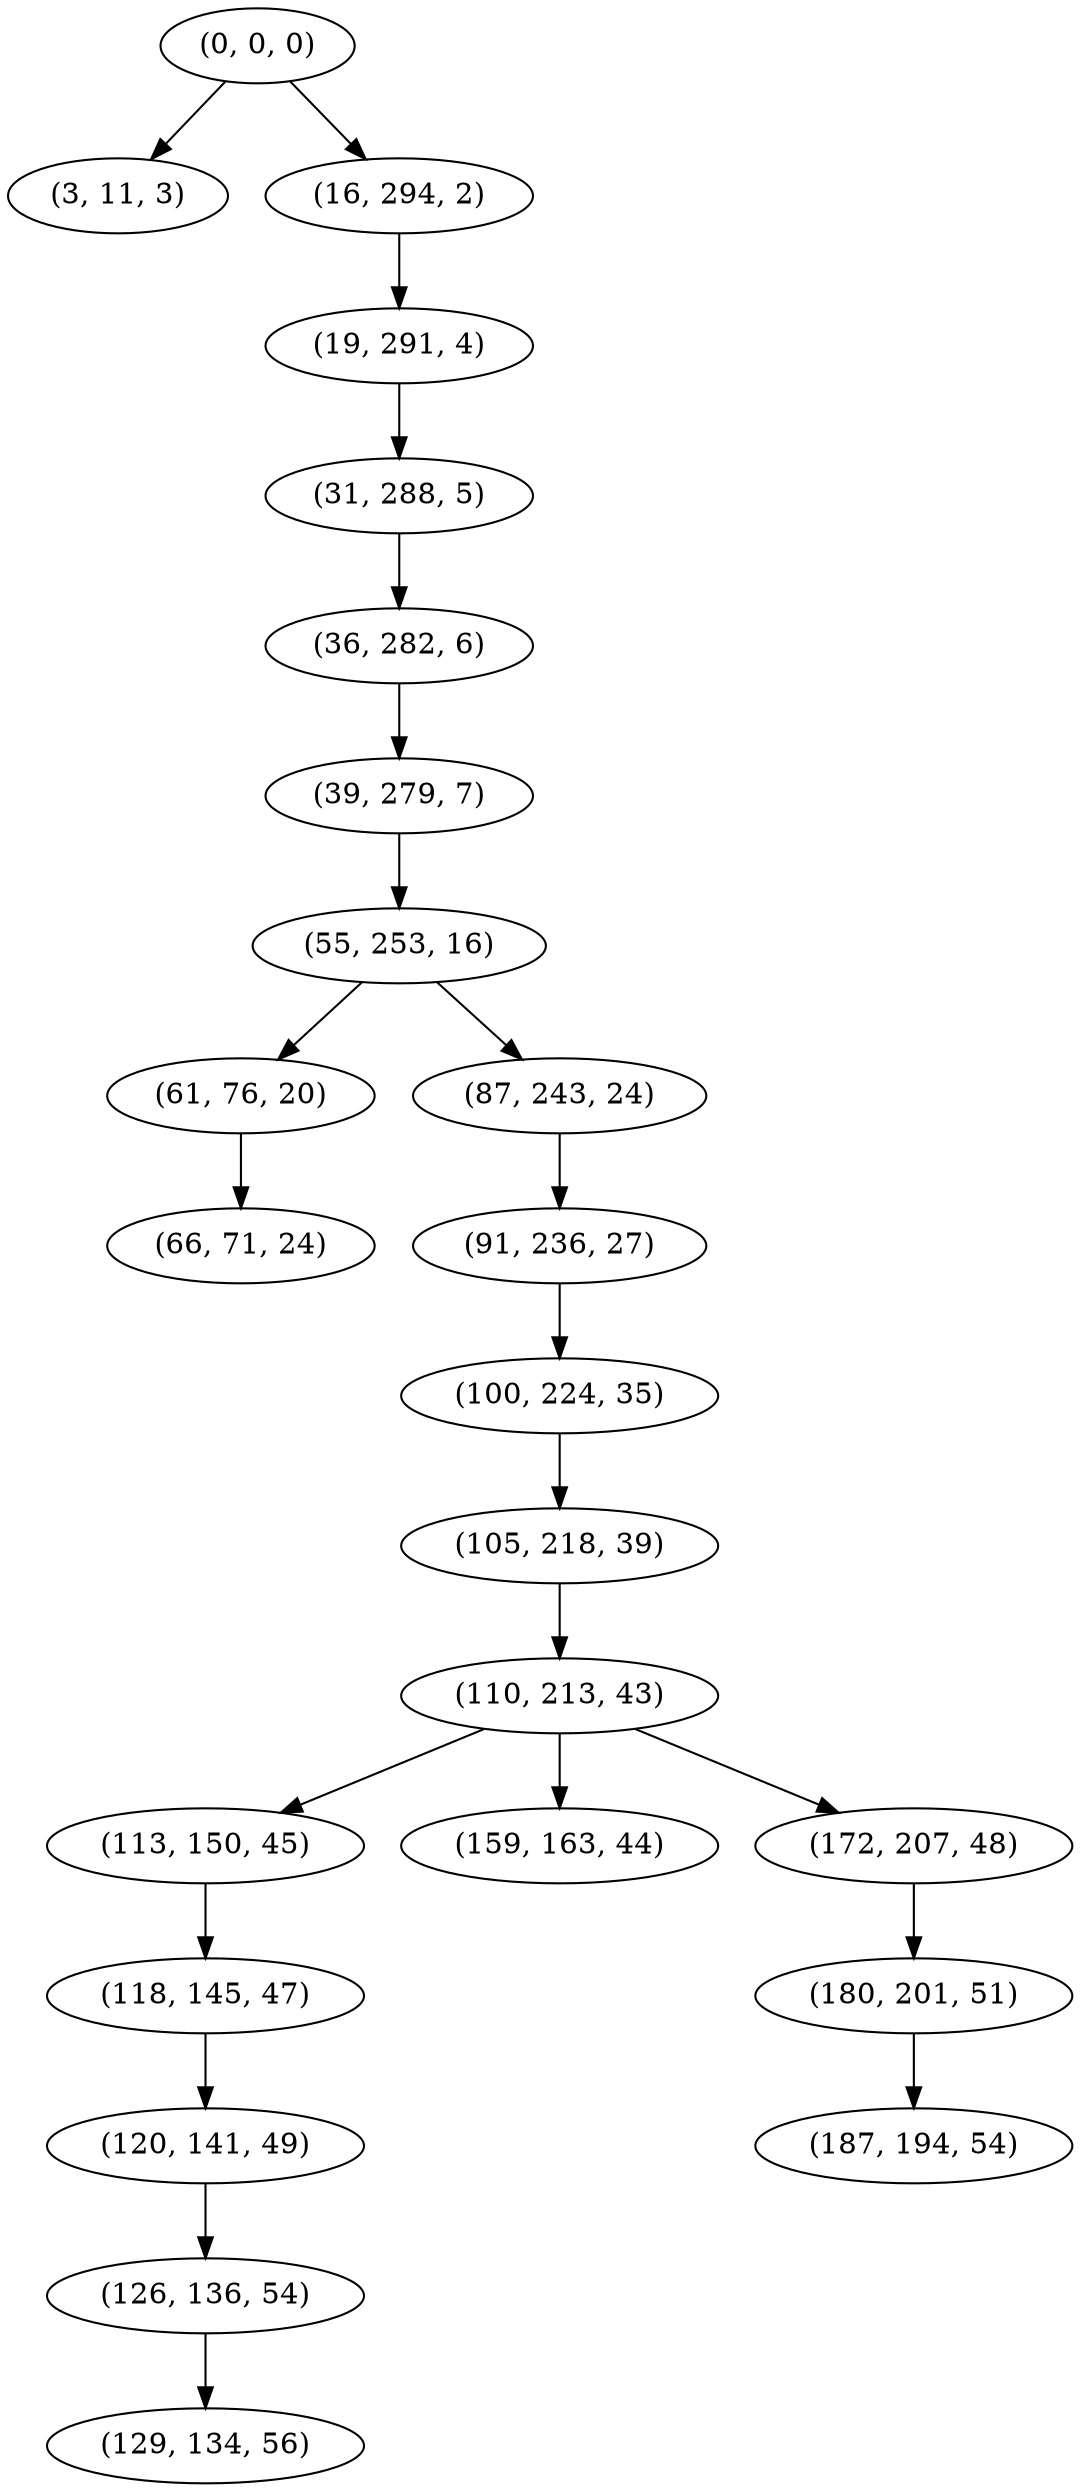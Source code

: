 digraph tree {
    "(0, 0, 0)";
    "(3, 11, 3)";
    "(16, 294, 2)";
    "(19, 291, 4)";
    "(31, 288, 5)";
    "(36, 282, 6)";
    "(39, 279, 7)";
    "(55, 253, 16)";
    "(61, 76, 20)";
    "(66, 71, 24)";
    "(87, 243, 24)";
    "(91, 236, 27)";
    "(100, 224, 35)";
    "(105, 218, 39)";
    "(110, 213, 43)";
    "(113, 150, 45)";
    "(118, 145, 47)";
    "(120, 141, 49)";
    "(126, 136, 54)";
    "(129, 134, 56)";
    "(159, 163, 44)";
    "(172, 207, 48)";
    "(180, 201, 51)";
    "(187, 194, 54)";
    "(0, 0, 0)" -> "(3, 11, 3)";
    "(0, 0, 0)" -> "(16, 294, 2)";
    "(16, 294, 2)" -> "(19, 291, 4)";
    "(19, 291, 4)" -> "(31, 288, 5)";
    "(31, 288, 5)" -> "(36, 282, 6)";
    "(36, 282, 6)" -> "(39, 279, 7)";
    "(39, 279, 7)" -> "(55, 253, 16)";
    "(55, 253, 16)" -> "(61, 76, 20)";
    "(55, 253, 16)" -> "(87, 243, 24)";
    "(61, 76, 20)" -> "(66, 71, 24)";
    "(87, 243, 24)" -> "(91, 236, 27)";
    "(91, 236, 27)" -> "(100, 224, 35)";
    "(100, 224, 35)" -> "(105, 218, 39)";
    "(105, 218, 39)" -> "(110, 213, 43)";
    "(110, 213, 43)" -> "(113, 150, 45)";
    "(110, 213, 43)" -> "(159, 163, 44)";
    "(110, 213, 43)" -> "(172, 207, 48)";
    "(113, 150, 45)" -> "(118, 145, 47)";
    "(118, 145, 47)" -> "(120, 141, 49)";
    "(120, 141, 49)" -> "(126, 136, 54)";
    "(126, 136, 54)" -> "(129, 134, 56)";
    "(172, 207, 48)" -> "(180, 201, 51)";
    "(180, 201, 51)" -> "(187, 194, 54)";
}
